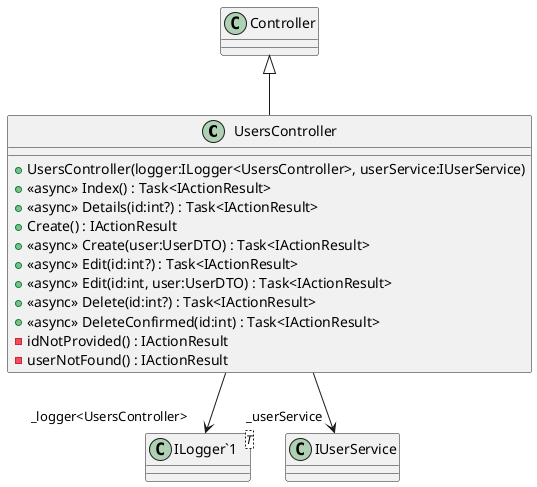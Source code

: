 @startuml
class UsersController {
    + UsersController(logger:ILogger<UsersController>, userService:IUserService)
    + <<async>> Index() : Task<IActionResult>
    + <<async>> Details(id:int?) : Task<IActionResult>
    + Create() : IActionResult
    + <<async>> Create(user:UserDTO) : Task<IActionResult>
    + <<async>> Edit(id:int?) : Task<IActionResult>
    + <<async>> Edit(id:int, user:UserDTO) : Task<IActionResult>
    + <<async>> Delete(id:int?) : Task<IActionResult>
    + <<async>> DeleteConfirmed(id:int) : Task<IActionResult>
    - idNotProvided() : IActionResult
    - userNotFound() : IActionResult
}
class "ILogger`1"<T> {
}
Controller <|-- UsersController
UsersController --> "_logger<UsersController>" "ILogger`1"
UsersController --> "_userService" IUserService
@enduml
